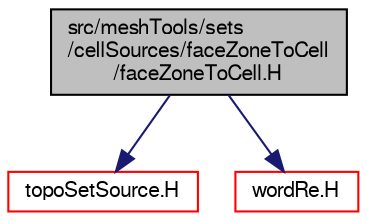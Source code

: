 digraph "src/meshTools/sets/cellSources/faceZoneToCell/faceZoneToCell.H"
{
  bgcolor="transparent";
  edge [fontname="FreeSans",fontsize="10",labelfontname="FreeSans",labelfontsize="10"];
  node [fontname="FreeSans",fontsize="10",shape=record];
  Node0 [label="src/meshTools/sets\l/cellSources/faceZoneToCell\l/faceZoneToCell.H",height=0.2,width=0.4,color="black", fillcolor="grey75", style="filled", fontcolor="black"];
  Node0 -> Node1 [color="midnightblue",fontsize="10",style="solid",fontname="FreeSans"];
  Node1 [label="topoSetSource.H",height=0.2,width=0.4,color="red",URL="$a08159.html"];
  Node0 -> Node114 [color="midnightblue",fontsize="10",style="solid",fontname="FreeSans"];
  Node114 [label="wordRe.H",height=0.2,width=0.4,color="red",URL="$a12680.html"];
}
